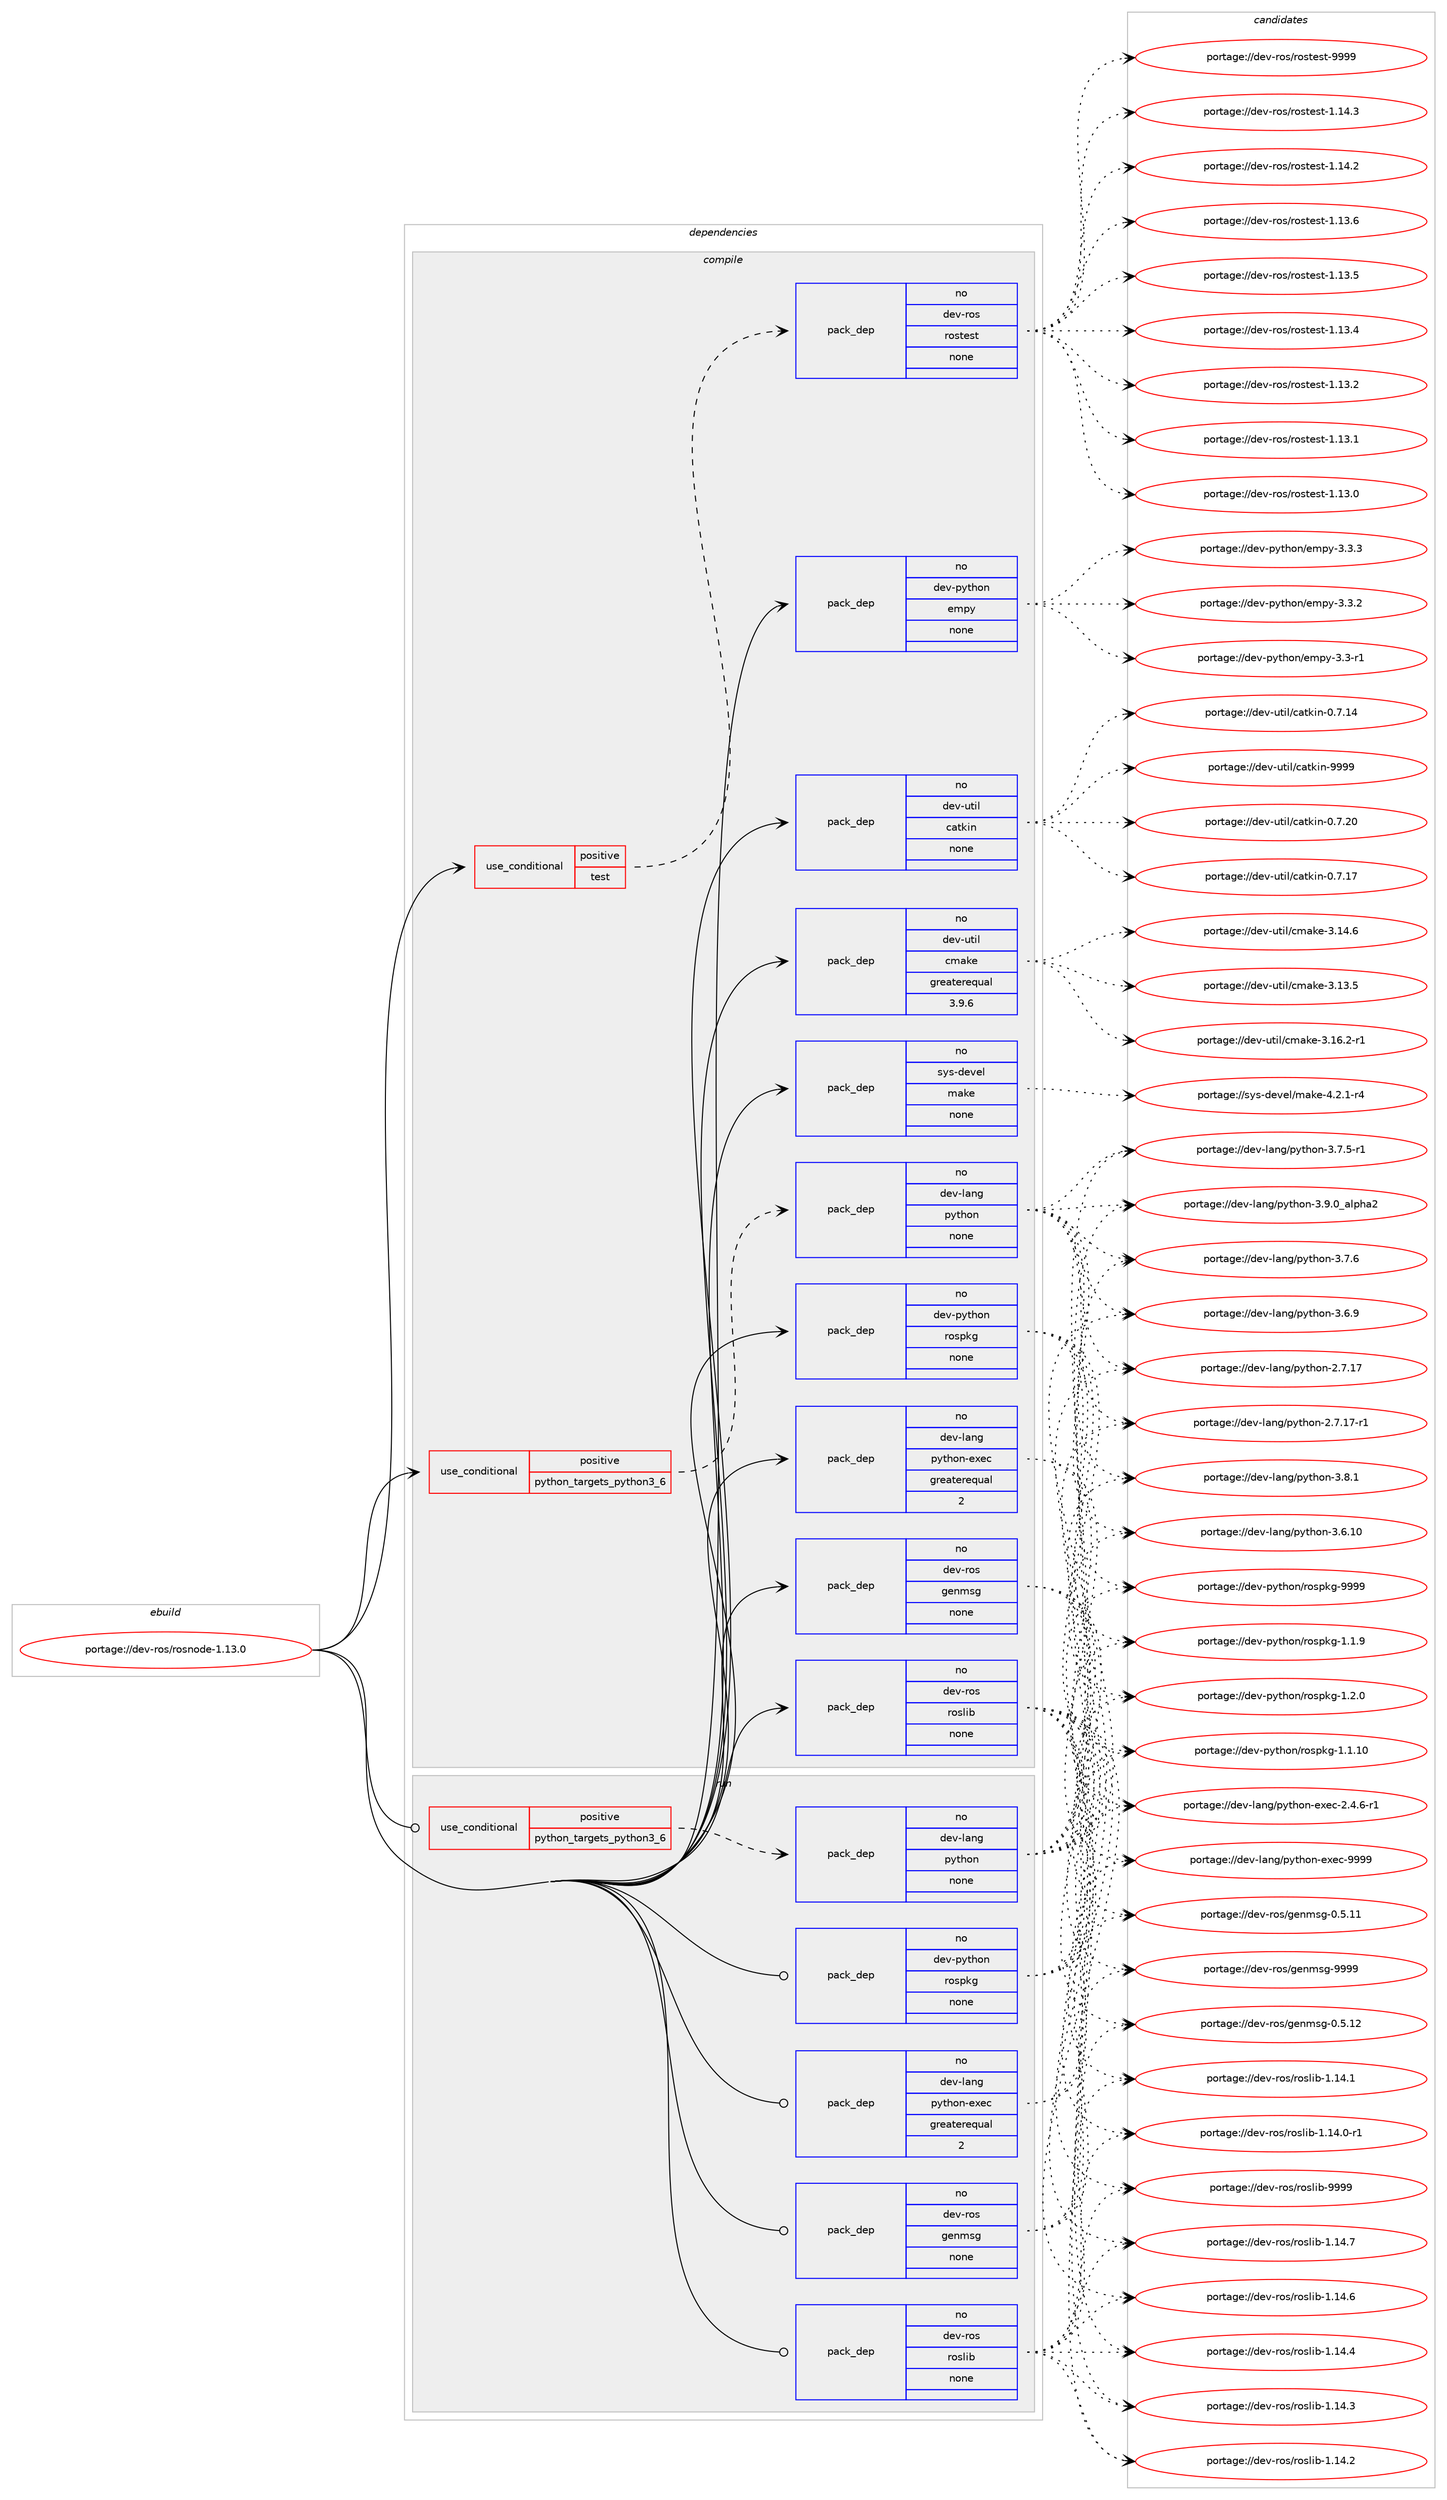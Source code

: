 digraph prolog {

# *************
# Graph options
# *************

newrank=true;
concentrate=true;
compound=true;
graph [rankdir=LR,fontname=Helvetica,fontsize=10,ranksep=1.5];#, ranksep=2.5, nodesep=0.2];
edge  [arrowhead=vee];
node  [fontname=Helvetica,fontsize=10];

# **********
# The ebuild
# **********

subgraph cluster_leftcol {
color=gray;
label=<<i>ebuild</i>>;
id [label="portage://dev-ros/rosnode-1.13.0", color=red, width=4, href="../dev-ros/rosnode-1.13.0.svg"];
}

# ****************
# The dependencies
# ****************

subgraph cluster_midcol {
color=gray;
label=<<i>dependencies</i>>;
subgraph cluster_compile {
fillcolor="#eeeeee";
style=filled;
label=<<i>compile</i>>;
subgraph cond97870 {
dependency387418 [label=<<TABLE BORDER="0" CELLBORDER="1" CELLSPACING="0" CELLPADDING="4"><TR><TD ROWSPAN="3" CELLPADDING="10">use_conditional</TD></TR><TR><TD>positive</TD></TR><TR><TD>python_targets_python3_6</TD></TR></TABLE>>, shape=none, color=red];
subgraph pack284695 {
dependency387419 [label=<<TABLE BORDER="0" CELLBORDER="1" CELLSPACING="0" CELLPADDING="4" WIDTH="220"><TR><TD ROWSPAN="6" CELLPADDING="30">pack_dep</TD></TR><TR><TD WIDTH="110">no</TD></TR><TR><TD>dev-lang</TD></TR><TR><TD>python</TD></TR><TR><TD>none</TD></TR><TR><TD></TD></TR></TABLE>>, shape=none, color=blue];
}
dependency387418:e -> dependency387419:w [weight=20,style="dashed",arrowhead="vee"];
}
id:e -> dependency387418:w [weight=20,style="solid",arrowhead="vee"];
subgraph cond97871 {
dependency387420 [label=<<TABLE BORDER="0" CELLBORDER="1" CELLSPACING="0" CELLPADDING="4"><TR><TD ROWSPAN="3" CELLPADDING="10">use_conditional</TD></TR><TR><TD>positive</TD></TR><TR><TD>test</TD></TR></TABLE>>, shape=none, color=red];
subgraph pack284696 {
dependency387421 [label=<<TABLE BORDER="0" CELLBORDER="1" CELLSPACING="0" CELLPADDING="4" WIDTH="220"><TR><TD ROWSPAN="6" CELLPADDING="30">pack_dep</TD></TR><TR><TD WIDTH="110">no</TD></TR><TR><TD>dev-ros</TD></TR><TR><TD>rostest</TD></TR><TR><TD>none</TD></TR><TR><TD></TD></TR></TABLE>>, shape=none, color=blue];
}
dependency387420:e -> dependency387421:w [weight=20,style="dashed",arrowhead="vee"];
}
id:e -> dependency387420:w [weight=20,style="solid",arrowhead="vee"];
subgraph pack284697 {
dependency387422 [label=<<TABLE BORDER="0" CELLBORDER="1" CELLSPACING="0" CELLPADDING="4" WIDTH="220"><TR><TD ROWSPAN="6" CELLPADDING="30">pack_dep</TD></TR><TR><TD WIDTH="110">no</TD></TR><TR><TD>dev-lang</TD></TR><TR><TD>python-exec</TD></TR><TR><TD>greaterequal</TD></TR><TR><TD>2</TD></TR></TABLE>>, shape=none, color=blue];
}
id:e -> dependency387422:w [weight=20,style="solid",arrowhead="vee"];
subgraph pack284698 {
dependency387423 [label=<<TABLE BORDER="0" CELLBORDER="1" CELLSPACING="0" CELLPADDING="4" WIDTH="220"><TR><TD ROWSPAN="6" CELLPADDING="30">pack_dep</TD></TR><TR><TD WIDTH="110">no</TD></TR><TR><TD>dev-python</TD></TR><TR><TD>empy</TD></TR><TR><TD>none</TD></TR><TR><TD></TD></TR></TABLE>>, shape=none, color=blue];
}
id:e -> dependency387423:w [weight=20,style="solid",arrowhead="vee"];
subgraph pack284699 {
dependency387424 [label=<<TABLE BORDER="0" CELLBORDER="1" CELLSPACING="0" CELLPADDING="4" WIDTH="220"><TR><TD ROWSPAN="6" CELLPADDING="30">pack_dep</TD></TR><TR><TD WIDTH="110">no</TD></TR><TR><TD>dev-python</TD></TR><TR><TD>rospkg</TD></TR><TR><TD>none</TD></TR><TR><TD></TD></TR></TABLE>>, shape=none, color=blue];
}
id:e -> dependency387424:w [weight=20,style="solid",arrowhead="vee"];
subgraph pack284700 {
dependency387425 [label=<<TABLE BORDER="0" CELLBORDER="1" CELLSPACING="0" CELLPADDING="4" WIDTH="220"><TR><TD ROWSPAN="6" CELLPADDING="30">pack_dep</TD></TR><TR><TD WIDTH="110">no</TD></TR><TR><TD>dev-ros</TD></TR><TR><TD>genmsg</TD></TR><TR><TD>none</TD></TR><TR><TD></TD></TR></TABLE>>, shape=none, color=blue];
}
id:e -> dependency387425:w [weight=20,style="solid",arrowhead="vee"];
subgraph pack284701 {
dependency387426 [label=<<TABLE BORDER="0" CELLBORDER="1" CELLSPACING="0" CELLPADDING="4" WIDTH="220"><TR><TD ROWSPAN="6" CELLPADDING="30">pack_dep</TD></TR><TR><TD WIDTH="110">no</TD></TR><TR><TD>dev-ros</TD></TR><TR><TD>roslib</TD></TR><TR><TD>none</TD></TR><TR><TD></TD></TR></TABLE>>, shape=none, color=blue];
}
id:e -> dependency387426:w [weight=20,style="solid",arrowhead="vee"];
subgraph pack284702 {
dependency387427 [label=<<TABLE BORDER="0" CELLBORDER="1" CELLSPACING="0" CELLPADDING="4" WIDTH="220"><TR><TD ROWSPAN="6" CELLPADDING="30">pack_dep</TD></TR><TR><TD WIDTH="110">no</TD></TR><TR><TD>dev-util</TD></TR><TR><TD>catkin</TD></TR><TR><TD>none</TD></TR><TR><TD></TD></TR></TABLE>>, shape=none, color=blue];
}
id:e -> dependency387427:w [weight=20,style="solid",arrowhead="vee"];
subgraph pack284703 {
dependency387428 [label=<<TABLE BORDER="0" CELLBORDER="1" CELLSPACING="0" CELLPADDING="4" WIDTH="220"><TR><TD ROWSPAN="6" CELLPADDING="30">pack_dep</TD></TR><TR><TD WIDTH="110">no</TD></TR><TR><TD>dev-util</TD></TR><TR><TD>cmake</TD></TR><TR><TD>greaterequal</TD></TR><TR><TD>3.9.6</TD></TR></TABLE>>, shape=none, color=blue];
}
id:e -> dependency387428:w [weight=20,style="solid",arrowhead="vee"];
subgraph pack284704 {
dependency387429 [label=<<TABLE BORDER="0" CELLBORDER="1" CELLSPACING="0" CELLPADDING="4" WIDTH="220"><TR><TD ROWSPAN="6" CELLPADDING="30">pack_dep</TD></TR><TR><TD WIDTH="110">no</TD></TR><TR><TD>sys-devel</TD></TR><TR><TD>make</TD></TR><TR><TD>none</TD></TR><TR><TD></TD></TR></TABLE>>, shape=none, color=blue];
}
id:e -> dependency387429:w [weight=20,style="solid",arrowhead="vee"];
}
subgraph cluster_compileandrun {
fillcolor="#eeeeee";
style=filled;
label=<<i>compile and run</i>>;
}
subgraph cluster_run {
fillcolor="#eeeeee";
style=filled;
label=<<i>run</i>>;
subgraph cond97872 {
dependency387430 [label=<<TABLE BORDER="0" CELLBORDER="1" CELLSPACING="0" CELLPADDING="4"><TR><TD ROWSPAN="3" CELLPADDING="10">use_conditional</TD></TR><TR><TD>positive</TD></TR><TR><TD>python_targets_python3_6</TD></TR></TABLE>>, shape=none, color=red];
subgraph pack284705 {
dependency387431 [label=<<TABLE BORDER="0" CELLBORDER="1" CELLSPACING="0" CELLPADDING="4" WIDTH="220"><TR><TD ROWSPAN="6" CELLPADDING="30">pack_dep</TD></TR><TR><TD WIDTH="110">no</TD></TR><TR><TD>dev-lang</TD></TR><TR><TD>python</TD></TR><TR><TD>none</TD></TR><TR><TD></TD></TR></TABLE>>, shape=none, color=blue];
}
dependency387430:e -> dependency387431:w [weight=20,style="dashed",arrowhead="vee"];
}
id:e -> dependency387430:w [weight=20,style="solid",arrowhead="odot"];
subgraph pack284706 {
dependency387432 [label=<<TABLE BORDER="0" CELLBORDER="1" CELLSPACING="0" CELLPADDING="4" WIDTH="220"><TR><TD ROWSPAN="6" CELLPADDING="30">pack_dep</TD></TR><TR><TD WIDTH="110">no</TD></TR><TR><TD>dev-lang</TD></TR><TR><TD>python-exec</TD></TR><TR><TD>greaterequal</TD></TR><TR><TD>2</TD></TR></TABLE>>, shape=none, color=blue];
}
id:e -> dependency387432:w [weight=20,style="solid",arrowhead="odot"];
subgraph pack284707 {
dependency387433 [label=<<TABLE BORDER="0" CELLBORDER="1" CELLSPACING="0" CELLPADDING="4" WIDTH="220"><TR><TD ROWSPAN="6" CELLPADDING="30">pack_dep</TD></TR><TR><TD WIDTH="110">no</TD></TR><TR><TD>dev-python</TD></TR><TR><TD>rospkg</TD></TR><TR><TD>none</TD></TR><TR><TD></TD></TR></TABLE>>, shape=none, color=blue];
}
id:e -> dependency387433:w [weight=20,style="solid",arrowhead="odot"];
subgraph pack284708 {
dependency387434 [label=<<TABLE BORDER="0" CELLBORDER="1" CELLSPACING="0" CELLPADDING="4" WIDTH="220"><TR><TD ROWSPAN="6" CELLPADDING="30">pack_dep</TD></TR><TR><TD WIDTH="110">no</TD></TR><TR><TD>dev-ros</TD></TR><TR><TD>genmsg</TD></TR><TR><TD>none</TD></TR><TR><TD></TD></TR></TABLE>>, shape=none, color=blue];
}
id:e -> dependency387434:w [weight=20,style="solid",arrowhead="odot"];
subgraph pack284709 {
dependency387435 [label=<<TABLE BORDER="0" CELLBORDER="1" CELLSPACING="0" CELLPADDING="4" WIDTH="220"><TR><TD ROWSPAN="6" CELLPADDING="30">pack_dep</TD></TR><TR><TD WIDTH="110">no</TD></TR><TR><TD>dev-ros</TD></TR><TR><TD>roslib</TD></TR><TR><TD>none</TD></TR><TR><TD></TD></TR></TABLE>>, shape=none, color=blue];
}
id:e -> dependency387435:w [weight=20,style="solid",arrowhead="odot"];
}
}

# **************
# The candidates
# **************

subgraph cluster_choices {
rank=same;
color=gray;
label=<<i>candidates</i>>;

subgraph choice284695 {
color=black;
nodesep=1;
choice10010111845108971101034711212111610411111045514657464895971081121049750 [label="portage://dev-lang/python-3.9.0_alpha2", color=red, width=4,href="../dev-lang/python-3.9.0_alpha2.svg"];
choice100101118451089711010347112121116104111110455146564649 [label="portage://dev-lang/python-3.8.1", color=red, width=4,href="../dev-lang/python-3.8.1.svg"];
choice100101118451089711010347112121116104111110455146554654 [label="portage://dev-lang/python-3.7.6", color=red, width=4,href="../dev-lang/python-3.7.6.svg"];
choice1001011184510897110103471121211161041111104551465546534511449 [label="portage://dev-lang/python-3.7.5-r1", color=red, width=4,href="../dev-lang/python-3.7.5-r1.svg"];
choice100101118451089711010347112121116104111110455146544657 [label="portage://dev-lang/python-3.6.9", color=red, width=4,href="../dev-lang/python-3.6.9.svg"];
choice10010111845108971101034711212111610411111045514654464948 [label="portage://dev-lang/python-3.6.10", color=red, width=4,href="../dev-lang/python-3.6.10.svg"];
choice100101118451089711010347112121116104111110455046554649554511449 [label="portage://dev-lang/python-2.7.17-r1", color=red, width=4,href="../dev-lang/python-2.7.17-r1.svg"];
choice10010111845108971101034711212111610411111045504655464955 [label="portage://dev-lang/python-2.7.17", color=red, width=4,href="../dev-lang/python-2.7.17.svg"];
dependency387419:e -> choice10010111845108971101034711212111610411111045514657464895971081121049750:w [style=dotted,weight="100"];
dependency387419:e -> choice100101118451089711010347112121116104111110455146564649:w [style=dotted,weight="100"];
dependency387419:e -> choice100101118451089711010347112121116104111110455146554654:w [style=dotted,weight="100"];
dependency387419:e -> choice1001011184510897110103471121211161041111104551465546534511449:w [style=dotted,weight="100"];
dependency387419:e -> choice100101118451089711010347112121116104111110455146544657:w [style=dotted,weight="100"];
dependency387419:e -> choice10010111845108971101034711212111610411111045514654464948:w [style=dotted,weight="100"];
dependency387419:e -> choice100101118451089711010347112121116104111110455046554649554511449:w [style=dotted,weight="100"];
dependency387419:e -> choice10010111845108971101034711212111610411111045504655464955:w [style=dotted,weight="100"];
}
subgraph choice284696 {
color=black;
nodesep=1;
choice10010111845114111115471141111151161011151164557575757 [label="portage://dev-ros/rostest-9999", color=red, width=4,href="../dev-ros/rostest-9999.svg"];
choice100101118451141111154711411111511610111511645494649524651 [label="portage://dev-ros/rostest-1.14.3", color=red, width=4,href="../dev-ros/rostest-1.14.3.svg"];
choice100101118451141111154711411111511610111511645494649524650 [label="portage://dev-ros/rostest-1.14.2", color=red, width=4,href="../dev-ros/rostest-1.14.2.svg"];
choice100101118451141111154711411111511610111511645494649514654 [label="portage://dev-ros/rostest-1.13.6", color=red, width=4,href="../dev-ros/rostest-1.13.6.svg"];
choice100101118451141111154711411111511610111511645494649514653 [label="portage://dev-ros/rostest-1.13.5", color=red, width=4,href="../dev-ros/rostest-1.13.5.svg"];
choice100101118451141111154711411111511610111511645494649514652 [label="portage://dev-ros/rostest-1.13.4", color=red, width=4,href="../dev-ros/rostest-1.13.4.svg"];
choice100101118451141111154711411111511610111511645494649514650 [label="portage://dev-ros/rostest-1.13.2", color=red, width=4,href="../dev-ros/rostest-1.13.2.svg"];
choice100101118451141111154711411111511610111511645494649514649 [label="portage://dev-ros/rostest-1.13.1", color=red, width=4,href="../dev-ros/rostest-1.13.1.svg"];
choice100101118451141111154711411111511610111511645494649514648 [label="portage://dev-ros/rostest-1.13.0", color=red, width=4,href="../dev-ros/rostest-1.13.0.svg"];
dependency387421:e -> choice10010111845114111115471141111151161011151164557575757:w [style=dotted,weight="100"];
dependency387421:e -> choice100101118451141111154711411111511610111511645494649524651:w [style=dotted,weight="100"];
dependency387421:e -> choice100101118451141111154711411111511610111511645494649524650:w [style=dotted,weight="100"];
dependency387421:e -> choice100101118451141111154711411111511610111511645494649514654:w [style=dotted,weight="100"];
dependency387421:e -> choice100101118451141111154711411111511610111511645494649514653:w [style=dotted,weight="100"];
dependency387421:e -> choice100101118451141111154711411111511610111511645494649514652:w [style=dotted,weight="100"];
dependency387421:e -> choice100101118451141111154711411111511610111511645494649514650:w [style=dotted,weight="100"];
dependency387421:e -> choice100101118451141111154711411111511610111511645494649514649:w [style=dotted,weight="100"];
dependency387421:e -> choice100101118451141111154711411111511610111511645494649514648:w [style=dotted,weight="100"];
}
subgraph choice284697 {
color=black;
nodesep=1;
choice10010111845108971101034711212111610411111045101120101994557575757 [label="portage://dev-lang/python-exec-9999", color=red, width=4,href="../dev-lang/python-exec-9999.svg"];
choice10010111845108971101034711212111610411111045101120101994550465246544511449 [label="portage://dev-lang/python-exec-2.4.6-r1", color=red, width=4,href="../dev-lang/python-exec-2.4.6-r1.svg"];
dependency387422:e -> choice10010111845108971101034711212111610411111045101120101994557575757:w [style=dotted,weight="100"];
dependency387422:e -> choice10010111845108971101034711212111610411111045101120101994550465246544511449:w [style=dotted,weight="100"];
}
subgraph choice284698 {
color=black;
nodesep=1;
choice1001011184511212111610411111047101109112121455146514651 [label="portage://dev-python/empy-3.3.3", color=red, width=4,href="../dev-python/empy-3.3.3.svg"];
choice1001011184511212111610411111047101109112121455146514650 [label="portage://dev-python/empy-3.3.2", color=red, width=4,href="../dev-python/empy-3.3.2.svg"];
choice1001011184511212111610411111047101109112121455146514511449 [label="portage://dev-python/empy-3.3-r1", color=red, width=4,href="../dev-python/empy-3.3-r1.svg"];
dependency387423:e -> choice1001011184511212111610411111047101109112121455146514651:w [style=dotted,weight="100"];
dependency387423:e -> choice1001011184511212111610411111047101109112121455146514650:w [style=dotted,weight="100"];
dependency387423:e -> choice1001011184511212111610411111047101109112121455146514511449:w [style=dotted,weight="100"];
}
subgraph choice284699 {
color=black;
nodesep=1;
choice10010111845112121116104111110471141111151121071034557575757 [label="portage://dev-python/rospkg-9999", color=red, width=4,href="../dev-python/rospkg-9999.svg"];
choice1001011184511212111610411111047114111115112107103454946504648 [label="portage://dev-python/rospkg-1.2.0", color=red, width=4,href="../dev-python/rospkg-1.2.0.svg"];
choice1001011184511212111610411111047114111115112107103454946494657 [label="portage://dev-python/rospkg-1.1.9", color=red, width=4,href="../dev-python/rospkg-1.1.9.svg"];
choice100101118451121211161041111104711411111511210710345494649464948 [label="portage://dev-python/rospkg-1.1.10", color=red, width=4,href="../dev-python/rospkg-1.1.10.svg"];
dependency387424:e -> choice10010111845112121116104111110471141111151121071034557575757:w [style=dotted,weight="100"];
dependency387424:e -> choice1001011184511212111610411111047114111115112107103454946504648:w [style=dotted,weight="100"];
dependency387424:e -> choice1001011184511212111610411111047114111115112107103454946494657:w [style=dotted,weight="100"];
dependency387424:e -> choice100101118451121211161041111104711411111511210710345494649464948:w [style=dotted,weight="100"];
}
subgraph choice284700 {
color=black;
nodesep=1;
choice10010111845114111115471031011101091151034557575757 [label="portage://dev-ros/genmsg-9999", color=red, width=4,href="../dev-ros/genmsg-9999.svg"];
choice100101118451141111154710310111010911510345484653464950 [label="portage://dev-ros/genmsg-0.5.12", color=red, width=4,href="../dev-ros/genmsg-0.5.12.svg"];
choice100101118451141111154710310111010911510345484653464949 [label="portage://dev-ros/genmsg-0.5.11", color=red, width=4,href="../dev-ros/genmsg-0.5.11.svg"];
dependency387425:e -> choice10010111845114111115471031011101091151034557575757:w [style=dotted,weight="100"];
dependency387425:e -> choice100101118451141111154710310111010911510345484653464950:w [style=dotted,weight="100"];
dependency387425:e -> choice100101118451141111154710310111010911510345484653464949:w [style=dotted,weight="100"];
}
subgraph choice284701 {
color=black;
nodesep=1;
choice1001011184511411111547114111115108105984557575757 [label="portage://dev-ros/roslib-9999", color=red, width=4,href="../dev-ros/roslib-9999.svg"];
choice10010111845114111115471141111151081059845494649524655 [label="portage://dev-ros/roslib-1.14.7", color=red, width=4,href="../dev-ros/roslib-1.14.7.svg"];
choice10010111845114111115471141111151081059845494649524654 [label="portage://dev-ros/roslib-1.14.6", color=red, width=4,href="../dev-ros/roslib-1.14.6.svg"];
choice10010111845114111115471141111151081059845494649524652 [label="portage://dev-ros/roslib-1.14.4", color=red, width=4,href="../dev-ros/roslib-1.14.4.svg"];
choice10010111845114111115471141111151081059845494649524651 [label="portage://dev-ros/roslib-1.14.3", color=red, width=4,href="../dev-ros/roslib-1.14.3.svg"];
choice10010111845114111115471141111151081059845494649524650 [label="portage://dev-ros/roslib-1.14.2", color=red, width=4,href="../dev-ros/roslib-1.14.2.svg"];
choice10010111845114111115471141111151081059845494649524649 [label="portage://dev-ros/roslib-1.14.1", color=red, width=4,href="../dev-ros/roslib-1.14.1.svg"];
choice100101118451141111154711411111510810598454946495246484511449 [label="portage://dev-ros/roslib-1.14.0-r1", color=red, width=4,href="../dev-ros/roslib-1.14.0-r1.svg"];
dependency387426:e -> choice1001011184511411111547114111115108105984557575757:w [style=dotted,weight="100"];
dependency387426:e -> choice10010111845114111115471141111151081059845494649524655:w [style=dotted,weight="100"];
dependency387426:e -> choice10010111845114111115471141111151081059845494649524654:w [style=dotted,weight="100"];
dependency387426:e -> choice10010111845114111115471141111151081059845494649524652:w [style=dotted,weight="100"];
dependency387426:e -> choice10010111845114111115471141111151081059845494649524651:w [style=dotted,weight="100"];
dependency387426:e -> choice10010111845114111115471141111151081059845494649524650:w [style=dotted,weight="100"];
dependency387426:e -> choice10010111845114111115471141111151081059845494649524649:w [style=dotted,weight="100"];
dependency387426:e -> choice100101118451141111154711411111510810598454946495246484511449:w [style=dotted,weight="100"];
}
subgraph choice284702 {
color=black;
nodesep=1;
choice100101118451171161051084799971161071051104557575757 [label="portage://dev-util/catkin-9999", color=red, width=4,href="../dev-util/catkin-9999.svg"];
choice1001011184511711610510847999711610710511045484655465048 [label="portage://dev-util/catkin-0.7.20", color=red, width=4,href="../dev-util/catkin-0.7.20.svg"];
choice1001011184511711610510847999711610710511045484655464955 [label="portage://dev-util/catkin-0.7.17", color=red, width=4,href="../dev-util/catkin-0.7.17.svg"];
choice1001011184511711610510847999711610710511045484655464952 [label="portage://dev-util/catkin-0.7.14", color=red, width=4,href="../dev-util/catkin-0.7.14.svg"];
dependency387427:e -> choice100101118451171161051084799971161071051104557575757:w [style=dotted,weight="100"];
dependency387427:e -> choice1001011184511711610510847999711610710511045484655465048:w [style=dotted,weight="100"];
dependency387427:e -> choice1001011184511711610510847999711610710511045484655464955:w [style=dotted,weight="100"];
dependency387427:e -> choice1001011184511711610510847999711610710511045484655464952:w [style=dotted,weight="100"];
}
subgraph choice284703 {
color=black;
nodesep=1;
choice10010111845117116105108479910997107101455146495446504511449 [label="portage://dev-util/cmake-3.16.2-r1", color=red, width=4,href="../dev-util/cmake-3.16.2-r1.svg"];
choice1001011184511711610510847991099710710145514649524654 [label="portage://dev-util/cmake-3.14.6", color=red, width=4,href="../dev-util/cmake-3.14.6.svg"];
choice1001011184511711610510847991099710710145514649514653 [label="portage://dev-util/cmake-3.13.5", color=red, width=4,href="../dev-util/cmake-3.13.5.svg"];
dependency387428:e -> choice10010111845117116105108479910997107101455146495446504511449:w [style=dotted,weight="100"];
dependency387428:e -> choice1001011184511711610510847991099710710145514649524654:w [style=dotted,weight="100"];
dependency387428:e -> choice1001011184511711610510847991099710710145514649514653:w [style=dotted,weight="100"];
}
subgraph choice284704 {
color=black;
nodesep=1;
choice1151211154510010111810110847109971071014552465046494511452 [label="portage://sys-devel/make-4.2.1-r4", color=red, width=4,href="../sys-devel/make-4.2.1-r4.svg"];
dependency387429:e -> choice1151211154510010111810110847109971071014552465046494511452:w [style=dotted,weight="100"];
}
subgraph choice284705 {
color=black;
nodesep=1;
choice10010111845108971101034711212111610411111045514657464895971081121049750 [label="portage://dev-lang/python-3.9.0_alpha2", color=red, width=4,href="../dev-lang/python-3.9.0_alpha2.svg"];
choice100101118451089711010347112121116104111110455146564649 [label="portage://dev-lang/python-3.8.1", color=red, width=4,href="../dev-lang/python-3.8.1.svg"];
choice100101118451089711010347112121116104111110455146554654 [label="portage://dev-lang/python-3.7.6", color=red, width=4,href="../dev-lang/python-3.7.6.svg"];
choice1001011184510897110103471121211161041111104551465546534511449 [label="portage://dev-lang/python-3.7.5-r1", color=red, width=4,href="../dev-lang/python-3.7.5-r1.svg"];
choice100101118451089711010347112121116104111110455146544657 [label="portage://dev-lang/python-3.6.9", color=red, width=4,href="../dev-lang/python-3.6.9.svg"];
choice10010111845108971101034711212111610411111045514654464948 [label="portage://dev-lang/python-3.6.10", color=red, width=4,href="../dev-lang/python-3.6.10.svg"];
choice100101118451089711010347112121116104111110455046554649554511449 [label="portage://dev-lang/python-2.7.17-r1", color=red, width=4,href="../dev-lang/python-2.7.17-r1.svg"];
choice10010111845108971101034711212111610411111045504655464955 [label="portage://dev-lang/python-2.7.17", color=red, width=4,href="../dev-lang/python-2.7.17.svg"];
dependency387431:e -> choice10010111845108971101034711212111610411111045514657464895971081121049750:w [style=dotted,weight="100"];
dependency387431:e -> choice100101118451089711010347112121116104111110455146564649:w [style=dotted,weight="100"];
dependency387431:e -> choice100101118451089711010347112121116104111110455146554654:w [style=dotted,weight="100"];
dependency387431:e -> choice1001011184510897110103471121211161041111104551465546534511449:w [style=dotted,weight="100"];
dependency387431:e -> choice100101118451089711010347112121116104111110455146544657:w [style=dotted,weight="100"];
dependency387431:e -> choice10010111845108971101034711212111610411111045514654464948:w [style=dotted,weight="100"];
dependency387431:e -> choice100101118451089711010347112121116104111110455046554649554511449:w [style=dotted,weight="100"];
dependency387431:e -> choice10010111845108971101034711212111610411111045504655464955:w [style=dotted,weight="100"];
}
subgraph choice284706 {
color=black;
nodesep=1;
choice10010111845108971101034711212111610411111045101120101994557575757 [label="portage://dev-lang/python-exec-9999", color=red, width=4,href="../dev-lang/python-exec-9999.svg"];
choice10010111845108971101034711212111610411111045101120101994550465246544511449 [label="portage://dev-lang/python-exec-2.4.6-r1", color=red, width=4,href="../dev-lang/python-exec-2.4.6-r1.svg"];
dependency387432:e -> choice10010111845108971101034711212111610411111045101120101994557575757:w [style=dotted,weight="100"];
dependency387432:e -> choice10010111845108971101034711212111610411111045101120101994550465246544511449:w [style=dotted,weight="100"];
}
subgraph choice284707 {
color=black;
nodesep=1;
choice10010111845112121116104111110471141111151121071034557575757 [label="portage://dev-python/rospkg-9999", color=red, width=4,href="../dev-python/rospkg-9999.svg"];
choice1001011184511212111610411111047114111115112107103454946504648 [label="portage://dev-python/rospkg-1.2.0", color=red, width=4,href="../dev-python/rospkg-1.2.0.svg"];
choice1001011184511212111610411111047114111115112107103454946494657 [label="portage://dev-python/rospkg-1.1.9", color=red, width=4,href="../dev-python/rospkg-1.1.9.svg"];
choice100101118451121211161041111104711411111511210710345494649464948 [label="portage://dev-python/rospkg-1.1.10", color=red, width=4,href="../dev-python/rospkg-1.1.10.svg"];
dependency387433:e -> choice10010111845112121116104111110471141111151121071034557575757:w [style=dotted,weight="100"];
dependency387433:e -> choice1001011184511212111610411111047114111115112107103454946504648:w [style=dotted,weight="100"];
dependency387433:e -> choice1001011184511212111610411111047114111115112107103454946494657:w [style=dotted,weight="100"];
dependency387433:e -> choice100101118451121211161041111104711411111511210710345494649464948:w [style=dotted,weight="100"];
}
subgraph choice284708 {
color=black;
nodesep=1;
choice10010111845114111115471031011101091151034557575757 [label="portage://dev-ros/genmsg-9999", color=red, width=4,href="../dev-ros/genmsg-9999.svg"];
choice100101118451141111154710310111010911510345484653464950 [label="portage://dev-ros/genmsg-0.5.12", color=red, width=4,href="../dev-ros/genmsg-0.5.12.svg"];
choice100101118451141111154710310111010911510345484653464949 [label="portage://dev-ros/genmsg-0.5.11", color=red, width=4,href="../dev-ros/genmsg-0.5.11.svg"];
dependency387434:e -> choice10010111845114111115471031011101091151034557575757:w [style=dotted,weight="100"];
dependency387434:e -> choice100101118451141111154710310111010911510345484653464950:w [style=dotted,weight="100"];
dependency387434:e -> choice100101118451141111154710310111010911510345484653464949:w [style=dotted,weight="100"];
}
subgraph choice284709 {
color=black;
nodesep=1;
choice1001011184511411111547114111115108105984557575757 [label="portage://dev-ros/roslib-9999", color=red, width=4,href="../dev-ros/roslib-9999.svg"];
choice10010111845114111115471141111151081059845494649524655 [label="portage://dev-ros/roslib-1.14.7", color=red, width=4,href="../dev-ros/roslib-1.14.7.svg"];
choice10010111845114111115471141111151081059845494649524654 [label="portage://dev-ros/roslib-1.14.6", color=red, width=4,href="../dev-ros/roslib-1.14.6.svg"];
choice10010111845114111115471141111151081059845494649524652 [label="portage://dev-ros/roslib-1.14.4", color=red, width=4,href="../dev-ros/roslib-1.14.4.svg"];
choice10010111845114111115471141111151081059845494649524651 [label="portage://dev-ros/roslib-1.14.3", color=red, width=4,href="../dev-ros/roslib-1.14.3.svg"];
choice10010111845114111115471141111151081059845494649524650 [label="portage://dev-ros/roslib-1.14.2", color=red, width=4,href="../dev-ros/roslib-1.14.2.svg"];
choice10010111845114111115471141111151081059845494649524649 [label="portage://dev-ros/roslib-1.14.1", color=red, width=4,href="../dev-ros/roslib-1.14.1.svg"];
choice100101118451141111154711411111510810598454946495246484511449 [label="portage://dev-ros/roslib-1.14.0-r1", color=red, width=4,href="../dev-ros/roslib-1.14.0-r1.svg"];
dependency387435:e -> choice1001011184511411111547114111115108105984557575757:w [style=dotted,weight="100"];
dependency387435:e -> choice10010111845114111115471141111151081059845494649524655:w [style=dotted,weight="100"];
dependency387435:e -> choice10010111845114111115471141111151081059845494649524654:w [style=dotted,weight="100"];
dependency387435:e -> choice10010111845114111115471141111151081059845494649524652:w [style=dotted,weight="100"];
dependency387435:e -> choice10010111845114111115471141111151081059845494649524651:w [style=dotted,weight="100"];
dependency387435:e -> choice10010111845114111115471141111151081059845494649524650:w [style=dotted,weight="100"];
dependency387435:e -> choice10010111845114111115471141111151081059845494649524649:w [style=dotted,weight="100"];
dependency387435:e -> choice100101118451141111154711411111510810598454946495246484511449:w [style=dotted,weight="100"];
}
}

}
